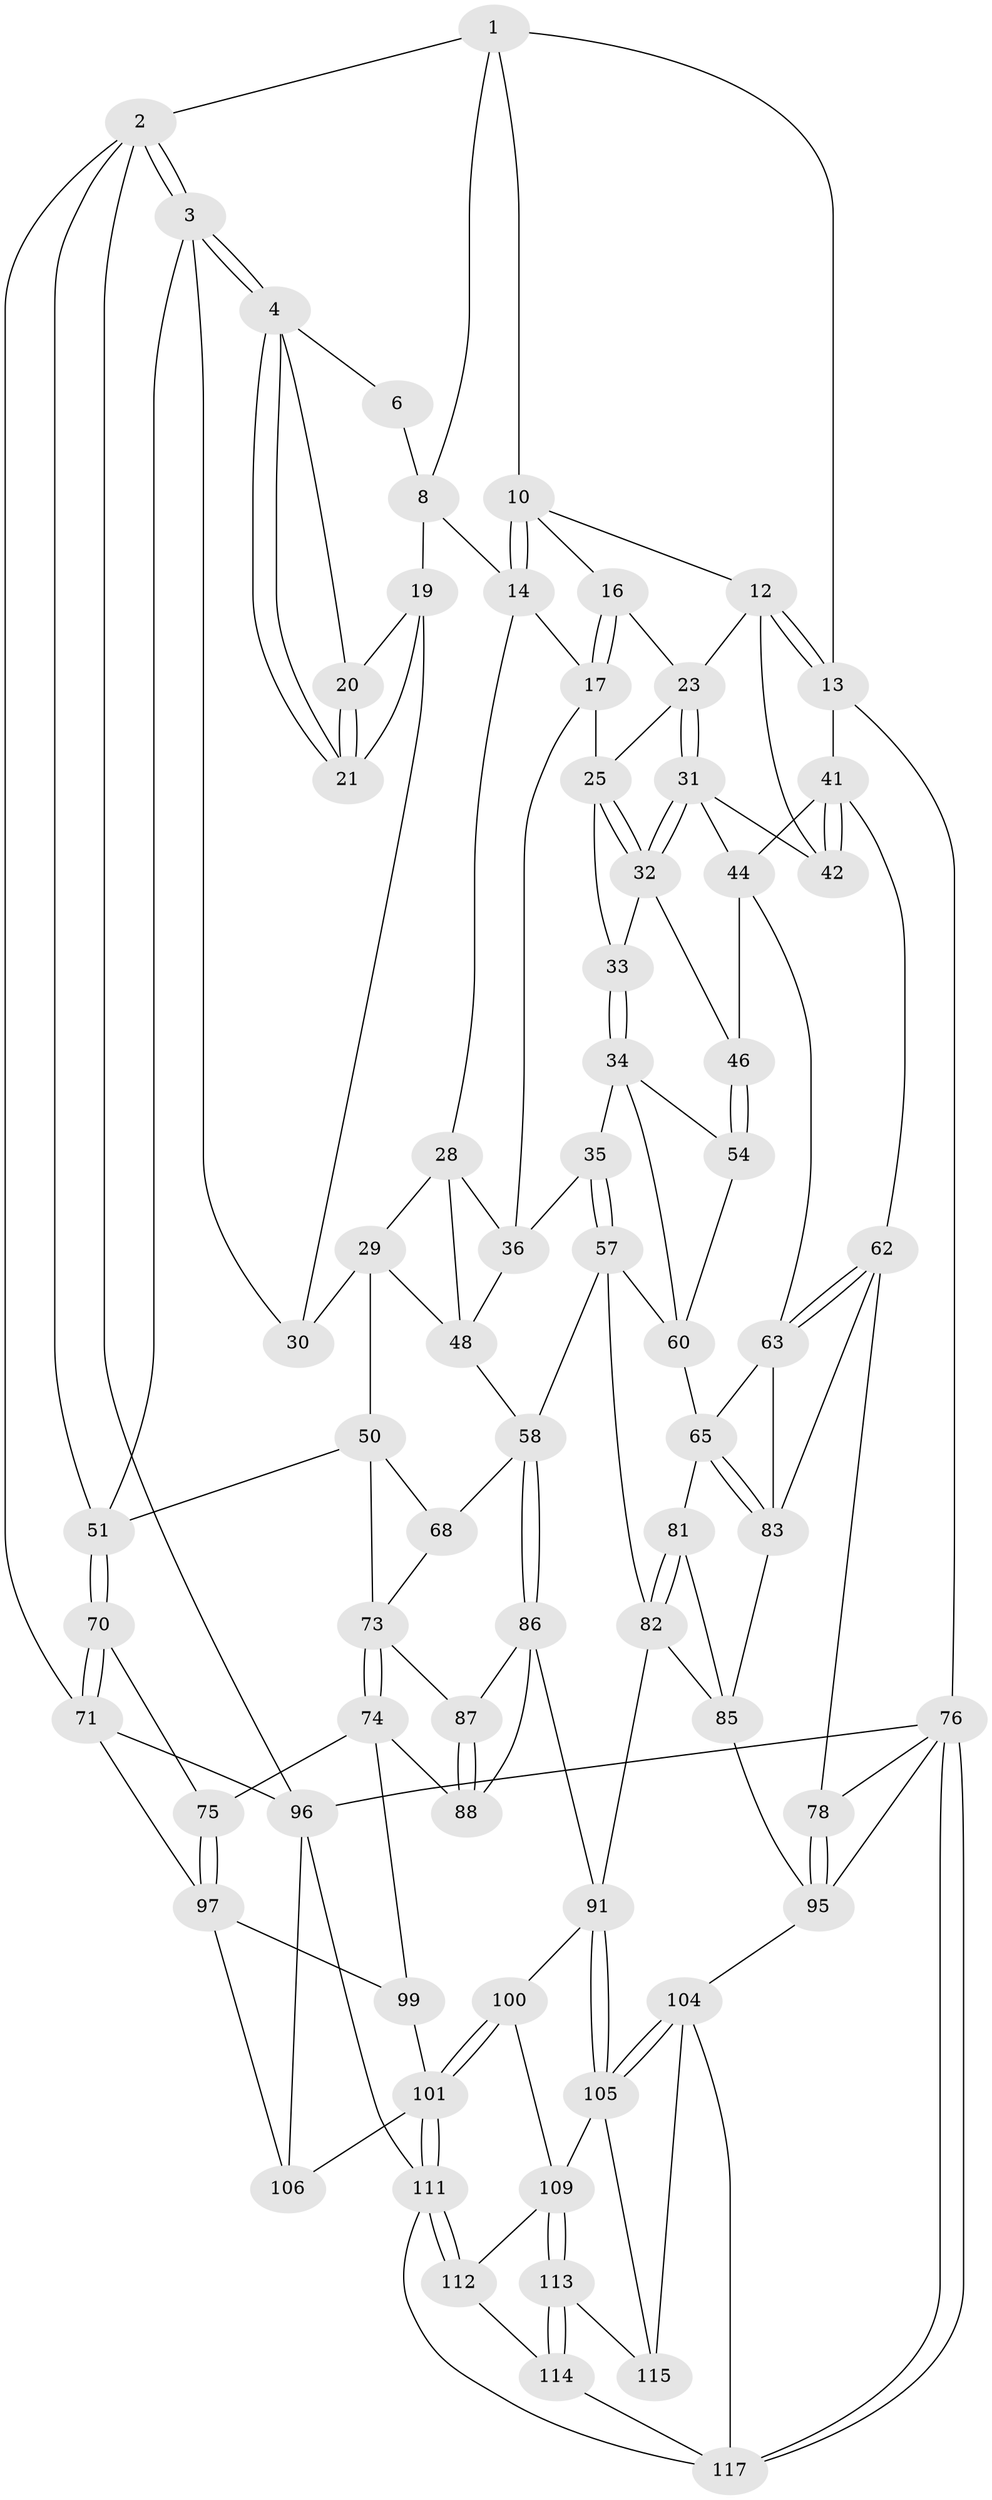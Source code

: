 // original degree distribution, {3: 0.01680672268907563, 5: 0.5546218487394958, 6: 0.20168067226890757, 4: 0.226890756302521}
// Generated by graph-tools (version 1.1) at 2025/11/02/27/25 16:11:53]
// undirected, 72 vertices, 165 edges
graph export_dot {
graph [start="1"]
  node [color=gray90,style=filled];
  1 [pos="+0.14885241089552848+0",super="+7"];
  2 [pos="+0+0.27897573683708454",super="+56"];
  3 [pos="+0+0.2170998895092228",super="+39"];
  4 [pos="+0.03991243370521628+0.16272651301311652",super="+5"];
  6 [pos="+0.14858605752220325+0"];
  8 [pos="+0.3503878106866643+0.06462955817447173",super="+9"];
  10 [pos="+0.5556578412578973+0",super="+11"];
  12 [pos="+1+0",super="+22"];
  13 [pos="+1+0"];
  14 [pos="+0.4924028696070388+0.13142454803682635",super="+15"];
  16 [pos="+0.6591887215256765+0"];
  17 [pos="+0.6139279811503163+0.12378057994278248",super="+18"];
  19 [pos="+0.26818498564522486+0.07204849569666702",super="+27"];
  20 [pos="+0.16930694717433625+0"];
  21 [pos="+0.2189854664055357+0.13505792021060042"];
  23 [pos="+0.8070730112210948+0.17393571002939517",super="+24"];
  25 [pos="+0.677905888986758+0.11120344517888918",super="+26"];
  28 [pos="+0.3350286108905022+0.222649354980462",super="+40"];
  29 [pos="+0.3231379487311272+0.23222120790785922",super="+49"];
  30 [pos="+0.30745720051908604+0.23388321784568955"];
  31 [pos="+0.7946446556145516+0.1996947550067409",super="+43"];
  32 [pos="+0.781791080638056+0.211478043642977",super="+38"];
  33 [pos="+0.7028001967554607+0.270824542269588"];
  34 [pos="+0.6911881864901012+0.2820346974760923",super="+55"];
  35 [pos="+0.6495964906128028+0.3076865552529651"];
  36 [pos="+0.619011614250223+0.30258748329997504",super="+37"];
  41 [pos="+1+0.01976179125400827",super="+47"];
  42 [pos="+1+0.1407471992177334"];
  44 [pos="+0.9392144887762731+0.34943124977057916",super="+45"];
  46 [pos="+0.882419386717758+0.3903032812907357"];
  48 [pos="+0.4154946769652381+0.38297018953209394",super="+53"];
  50 [pos="+0.2982120902652209+0.4344172975514886",super="+69"];
  51 [pos="+0.24369399087423518+0.41935236675190096",super="+52"];
  54 [pos="+0.8755875592219073+0.39796977795016725"];
  57 [pos="+0.6555904396265614+0.5079443383934447",super="+61"];
  58 [pos="+0.5101943854746093+0.5232105306729976",super="+59"];
  60 [pos="+0.769252146784908+0.48503630089726296",super="+67"];
  62 [pos="+1+0.4903833445125779",super="+79"];
  63 [pos="+1+0.4864546078012097",super="+64"];
  65 [pos="+0.9137296482308768+0.5280694437800768",super="+66"];
  68 [pos="+0.3832947388804332+0.5141786703657719"];
  70 [pos="+0.08898743049560992+0.6076337124129645"];
  71 [pos="+0+0.5969278065475174",super="+72"];
  73 [pos="+0.2789385997475734+0.6066657375918231",super="+80"];
  74 [pos="+0.23722836992713414+0.6604218509343616",super="+89"];
  75 [pos="+0.14111636262909746+0.636474180405097"];
  76 [pos="+1+1",super="+77"];
  78 [pos="+1+0.9119063336218374"];
  81 [pos="+0.8290877293474037+0.5953643699456006"];
  82 [pos="+0.7108590640977345+0.6219634833443949",super="+90"];
  83 [pos="+0.9338066179105389+0.5561696288025357",super="+84"];
  85 [pos="+0.929093152960436+0.6503000111844042",super="+94"];
  86 [pos="+0.5022284262626004+0.5475845943912416",super="+93"];
  87 [pos="+0.4123991770935203+0.5971015252515659"];
  88 [pos="+0.369780150624892+0.6768429625707282"];
  91 [pos="+0.6627368201907227+0.7503494199835755",super="+92"];
  95 [pos="+0.8918769661488253+0.77282060499474",super="+103"];
  96 [pos="+0+1",super="+107"];
  97 [pos="+0.15643278176131484+0.8718410070110924",super="+98"];
  99 [pos="+0.30764998748413475+0.7933539525127844"];
  100 [pos="+0.5519629454734809+0.75883836611461"];
  101 [pos="+0.3769910801410284+0.8752862296837163",super="+102"];
  104 [pos="+0.835897859971361+0.8969140913629428",super="+116"];
  105 [pos="+0.6733109602772291+0.775054549311762",super="+108"];
  106 [pos="+0.10508136141249352+0.9885723171203875"];
  109 [pos="+0.5607498710983955+0.9074829686555865",super="+110"];
  111 [pos="+0.39758573689851434+0.9707817527951309",super="+118"];
  112 [pos="+0.5168381451551637+0.9077124376169644"];
  113 [pos="+0.5615382284058378+0.982722869808861"];
  114 [pos="+0.5583438938219317+0.9875066209960327"];
  115 [pos="+0.66388452220219+0.9229458096616932"];
  117 [pos="+0.7958697942602554+1",super="+119"];
  1 -- 2;
  1 -- 13;
  1 -- 8;
  1 -- 10;
  2 -- 3;
  2 -- 3;
  2 -- 96;
  2 -- 71;
  2 -- 51;
  3 -- 4;
  3 -- 4;
  3 -- 30;
  3 -- 51;
  4 -- 21;
  4 -- 21;
  4 -- 20;
  4 -- 6;
  6 -- 8;
  8 -- 19;
  8 -- 14;
  10 -- 14;
  10 -- 14;
  10 -- 16;
  10 -- 12;
  12 -- 13;
  12 -- 13;
  12 -- 42;
  12 -- 23;
  13 -- 41;
  13 -- 76;
  14 -- 17;
  14 -- 28;
  16 -- 17;
  16 -- 17;
  16 -- 23;
  17 -- 25;
  17 -- 36;
  19 -- 20;
  19 -- 21;
  19 -- 30;
  20 -- 21;
  20 -- 21;
  23 -- 31;
  23 -- 31;
  23 -- 25;
  25 -- 32;
  25 -- 32;
  25 -- 33;
  28 -- 29;
  28 -- 48;
  28 -- 36;
  29 -- 30;
  29 -- 48;
  29 -- 50;
  31 -- 32;
  31 -- 32;
  31 -- 42;
  31 -- 44;
  32 -- 33;
  32 -- 46;
  33 -- 34;
  33 -- 34;
  34 -- 35;
  34 -- 60;
  34 -- 54;
  35 -- 36;
  35 -- 57;
  35 -- 57;
  36 -- 48;
  41 -- 42;
  41 -- 42;
  41 -- 44;
  41 -- 62;
  44 -- 46;
  44 -- 63;
  46 -- 54;
  46 -- 54;
  48 -- 58;
  50 -- 51;
  50 -- 73;
  50 -- 68;
  51 -- 70;
  51 -- 70;
  54 -- 60;
  57 -- 58;
  57 -- 82;
  57 -- 60;
  58 -- 86;
  58 -- 86;
  58 -- 68;
  60 -- 65;
  62 -- 63;
  62 -- 63;
  62 -- 78;
  62 -- 83;
  63 -- 83;
  63 -- 65;
  65 -- 83;
  65 -- 83;
  65 -- 81;
  68 -- 73;
  70 -- 71;
  70 -- 71;
  70 -- 75;
  71 -- 97;
  71 -- 96;
  73 -- 74;
  73 -- 74;
  73 -- 87;
  74 -- 75;
  74 -- 88;
  74 -- 99;
  75 -- 97;
  75 -- 97;
  76 -- 117;
  76 -- 117;
  76 -- 96;
  76 -- 78;
  76 -- 95;
  78 -- 95;
  78 -- 95;
  81 -- 82;
  81 -- 82;
  81 -- 85;
  82 -- 91;
  82 -- 85;
  83 -- 85;
  85 -- 95;
  86 -- 87;
  86 -- 88;
  86 -- 91;
  87 -- 88;
  87 -- 88;
  91 -- 105;
  91 -- 105;
  91 -- 100;
  95 -- 104;
  96 -- 106;
  96 -- 111;
  97 -- 99;
  97 -- 106;
  99 -- 101;
  100 -- 101;
  100 -- 101;
  100 -- 109;
  101 -- 111;
  101 -- 111;
  101 -- 106;
  104 -- 105;
  104 -- 105;
  104 -- 115;
  104 -- 117;
  105 -- 115;
  105 -- 109;
  109 -- 113;
  109 -- 113;
  109 -- 112;
  111 -- 112;
  111 -- 112;
  111 -- 117;
  112 -- 114;
  113 -- 114;
  113 -- 114;
  113 -- 115;
  114 -- 117;
}
